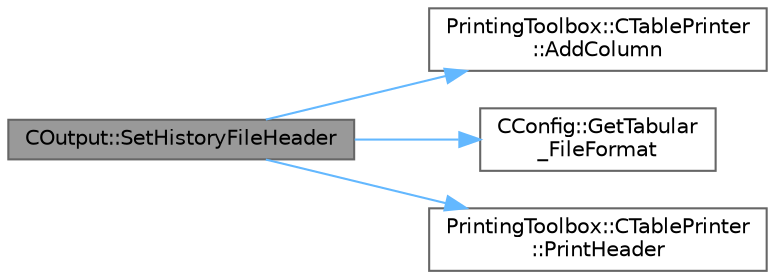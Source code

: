 digraph "COutput::SetHistoryFileHeader"
{
 // LATEX_PDF_SIZE
  bgcolor="transparent";
  edge [fontname=Helvetica,fontsize=10,labelfontname=Helvetica,labelfontsize=10];
  node [fontname=Helvetica,fontsize=10,shape=box,height=0.2,width=0.4];
  rankdir="LR";
  Node1 [id="Node000001",label="COutput::SetHistoryFileHeader",height=0.2,width=0.4,color="gray40", fillcolor="grey60", style="filled", fontcolor="black",tooltip="Set the history file header."];
  Node1 -> Node2 [id="edge1_Node000001_Node000002",color="steelblue1",style="solid",tooltip=" "];
  Node2 [id="Node000002",label="PrintingToolbox::CTablePrinter\l::AddColumn",height=0.2,width=0.4,color="grey40", fillcolor="white", style="filled",URL="$classPrintingToolbox_1_1CTablePrinter.html#af3ddbf0da1a37cc37be7caac031dd4c4",tooltip="Add a column to the table by specifiying the header name and the width."];
  Node1 -> Node3 [id="edge2_Node000001_Node000003",color="steelblue1",style="solid",tooltip=" "];
  Node3 [id="Node000003",label="CConfig::GetTabular\l_FileFormat",height=0.2,width=0.4,color="grey40", fillcolor="white", style="filled",URL="$classCConfig.html#a4ac4d812d4065f2955d72733cd0c4f6f",tooltip="Get the format of the output solution."];
  Node1 -> Node4 [id="edge3_Node000001_Node000004",color="steelblue1",style="solid",tooltip=" "];
  Node4 [id="Node000004",label="PrintingToolbox::CTablePrinter\l::PrintHeader",height=0.2,width=0.4,color="grey40", fillcolor="white", style="filled",URL="$classPrintingToolbox_1_1CTablePrinter.html#a475fafce69bdc78e973a2546e6e6be76",tooltip="Print the header."];
}
